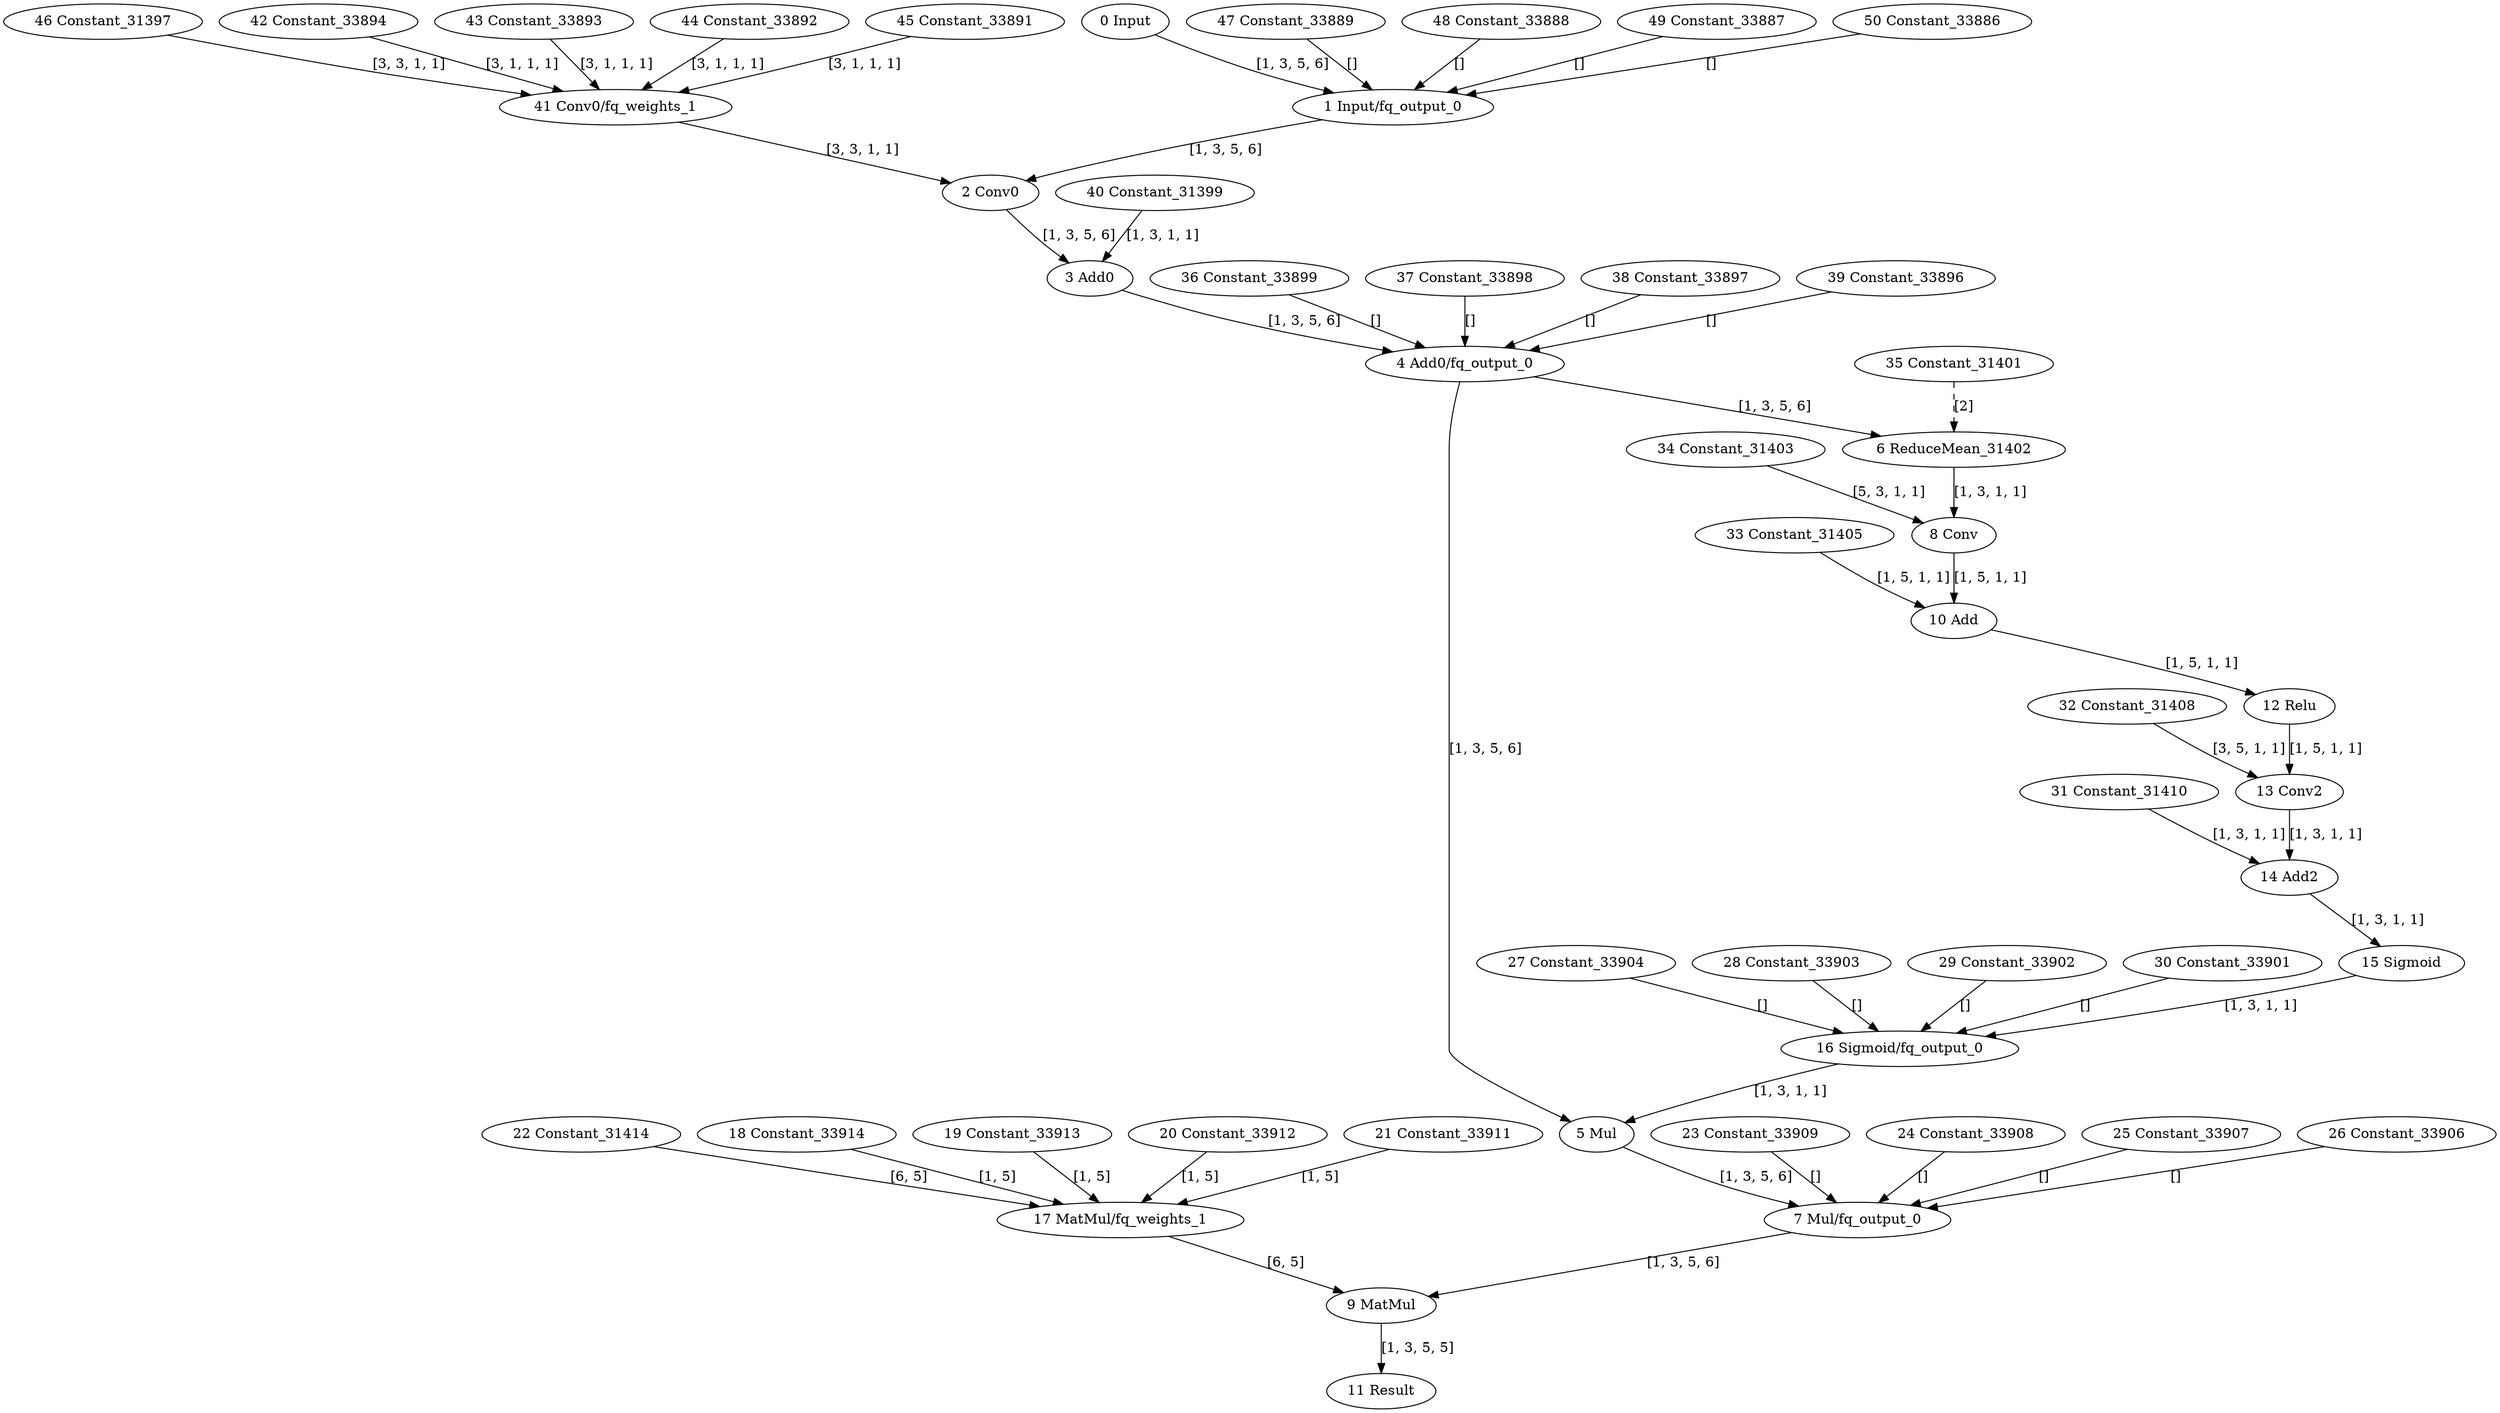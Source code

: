 strict digraph  {
"0 Input" [id=0, type=Parameter];
"1 Input/fq_output_0" [id=1, type=FakeQuantize];
"2 Conv0" [id=2, type=Convolution];
"3 Add0" [id=3, type=Add];
"4 Add0/fq_output_0" [id=4, type=FakeQuantize];
"5 Mul" [id=5, type=Multiply];
"6 ReduceMean_31402" [id=6, type=ReduceMean];
"7 Mul/fq_output_0" [id=7, type=FakeQuantize];
"8 Conv" [id=8, type=Convolution];
"9 MatMul" [id=9, type=MatMul];
"10 Add" [id=10, type=Add];
"11 Result" [id=11, type=Result];
"12 Relu" [id=12, type=Relu];
"13 Conv2" [id=13, type=Convolution];
"14 Add2" [id=14, type=Add];
"15 Sigmoid" [id=15, type=Sigmoid];
"16 Sigmoid/fq_output_0" [id=16, type=FakeQuantize];
"17 MatMul/fq_weights_1" [id=17, type=FakeQuantize];
"18 Constant_33914" [id=18, type=Constant];
"19 Constant_33913" [id=19, type=Constant];
"20 Constant_33912" [id=20, type=Constant];
"21 Constant_33911" [id=21, type=Constant];
"22 Constant_31414" [id=22, type=Constant];
"23 Constant_33909" [id=23, type=Constant];
"24 Constant_33908" [id=24, type=Constant];
"25 Constant_33907" [id=25, type=Constant];
"26 Constant_33906" [id=26, type=Constant];
"27 Constant_33904" [id=27, type=Constant];
"28 Constant_33903" [id=28, type=Constant];
"29 Constant_33902" [id=29, type=Constant];
"30 Constant_33901" [id=30, type=Constant];
"31 Constant_31410" [id=31, type=Constant];
"32 Constant_31408" [id=32, type=Constant];
"33 Constant_31405" [id=33, type=Constant];
"34 Constant_31403" [id=34, type=Constant];
"35 Constant_31401" [id=35, type=Constant];
"36 Constant_33899" [id=36, type=Constant];
"37 Constant_33898" [id=37, type=Constant];
"38 Constant_33897" [id=38, type=Constant];
"39 Constant_33896" [id=39, type=Constant];
"40 Constant_31399" [id=40, type=Constant];
"41 Conv0/fq_weights_1" [id=41, type=FakeQuantize];
"42 Constant_33894" [id=42, type=Constant];
"43 Constant_33893" [id=43, type=Constant];
"44 Constant_33892" [id=44, type=Constant];
"45 Constant_33891" [id=45, type=Constant];
"46 Constant_31397" [id=46, type=Constant];
"47 Constant_33889" [id=47, type=Constant];
"48 Constant_33888" [id=48, type=Constant];
"49 Constant_33887" [id=49, type=Constant];
"50 Constant_33886" [id=50, type=Constant];
"0 Input" -> "1 Input/fq_output_0"  [label="[1, 3, 5, 6]", style=solid];
"1 Input/fq_output_0" -> "2 Conv0"  [label="[1, 3, 5, 6]", style=solid];
"2 Conv0" -> "3 Add0"  [label="[1, 3, 5, 6]", style=solid];
"3 Add0" -> "4 Add0/fq_output_0"  [label="[1, 3, 5, 6]", style=solid];
"4 Add0/fq_output_0" -> "5 Mul"  [label="[1, 3, 5, 6]", style=solid];
"4 Add0/fq_output_0" -> "6 ReduceMean_31402"  [label="[1, 3, 5, 6]", style=solid];
"5 Mul" -> "7 Mul/fq_output_0"  [label="[1, 3, 5, 6]", style=solid];
"6 ReduceMean_31402" -> "8 Conv"  [label="[1, 3, 1, 1]", style=solid];
"7 Mul/fq_output_0" -> "9 MatMul"  [label="[1, 3, 5, 6]", style=solid];
"8 Conv" -> "10 Add"  [label="[1, 5, 1, 1]", style=solid];
"9 MatMul" -> "11 Result"  [label="[1, 3, 5, 5]", style=solid];
"10 Add" -> "12 Relu"  [label="[1, 5, 1, 1]", style=solid];
"12 Relu" -> "13 Conv2"  [label="[1, 5, 1, 1]", style=solid];
"13 Conv2" -> "14 Add2"  [label="[1, 3, 1, 1]", style=solid];
"14 Add2" -> "15 Sigmoid"  [label="[1, 3, 1, 1]", style=solid];
"15 Sigmoid" -> "16 Sigmoid/fq_output_0"  [label="[1, 3, 1, 1]", style=solid];
"16 Sigmoid/fq_output_0" -> "5 Mul"  [label="[1, 3, 1, 1]", style=solid];
"17 MatMul/fq_weights_1" -> "9 MatMul"  [label="[6, 5]", style=solid];
"18 Constant_33914" -> "17 MatMul/fq_weights_1"  [label="[1, 5]", style=solid];
"19 Constant_33913" -> "17 MatMul/fq_weights_1"  [label="[1, 5]", style=solid];
"20 Constant_33912" -> "17 MatMul/fq_weights_1"  [label="[1, 5]", style=solid];
"21 Constant_33911" -> "17 MatMul/fq_weights_1"  [label="[1, 5]", style=solid];
"22 Constant_31414" -> "17 MatMul/fq_weights_1"  [label="[6, 5]", style=solid];
"23 Constant_33909" -> "7 Mul/fq_output_0"  [label="[]", style=solid];
"24 Constant_33908" -> "7 Mul/fq_output_0"  [label="[]", style=solid];
"25 Constant_33907" -> "7 Mul/fq_output_0"  [label="[]", style=solid];
"26 Constant_33906" -> "7 Mul/fq_output_0"  [label="[]", style=solid];
"27 Constant_33904" -> "16 Sigmoid/fq_output_0"  [label="[]", style=solid];
"28 Constant_33903" -> "16 Sigmoid/fq_output_0"  [label="[]", style=solid];
"29 Constant_33902" -> "16 Sigmoid/fq_output_0"  [label="[]", style=solid];
"30 Constant_33901" -> "16 Sigmoid/fq_output_0"  [label="[]", style=solid];
"31 Constant_31410" -> "14 Add2"  [label="[1, 3, 1, 1]", style=solid];
"32 Constant_31408" -> "13 Conv2"  [label="[3, 5, 1, 1]", style=solid];
"33 Constant_31405" -> "10 Add"  [label="[1, 5, 1, 1]", style=solid];
"34 Constant_31403" -> "8 Conv"  [label="[5, 3, 1, 1]", style=solid];
"35 Constant_31401" -> "6 ReduceMean_31402"  [label="[2]", style=dashed];
"36 Constant_33899" -> "4 Add0/fq_output_0"  [label="[]", style=solid];
"37 Constant_33898" -> "4 Add0/fq_output_0"  [label="[]", style=solid];
"38 Constant_33897" -> "4 Add0/fq_output_0"  [label="[]", style=solid];
"39 Constant_33896" -> "4 Add0/fq_output_0"  [label="[]", style=solid];
"40 Constant_31399" -> "3 Add0"  [label="[1, 3, 1, 1]", style=solid];
"41 Conv0/fq_weights_1" -> "2 Conv0"  [label="[3, 3, 1, 1]", style=solid];
"42 Constant_33894" -> "41 Conv0/fq_weights_1"  [label="[3, 1, 1, 1]", style=solid];
"43 Constant_33893" -> "41 Conv0/fq_weights_1"  [label="[3, 1, 1, 1]", style=solid];
"44 Constant_33892" -> "41 Conv0/fq_weights_1"  [label="[3, 1, 1, 1]", style=solid];
"45 Constant_33891" -> "41 Conv0/fq_weights_1"  [label="[3, 1, 1, 1]", style=solid];
"46 Constant_31397" -> "41 Conv0/fq_weights_1"  [label="[3, 3, 1, 1]", style=solid];
"47 Constant_33889" -> "1 Input/fq_output_0"  [label="[]", style=solid];
"48 Constant_33888" -> "1 Input/fq_output_0"  [label="[]", style=solid];
"49 Constant_33887" -> "1 Input/fq_output_0"  [label="[]", style=solid];
"50 Constant_33886" -> "1 Input/fq_output_0"  [label="[]", style=solid];
}
